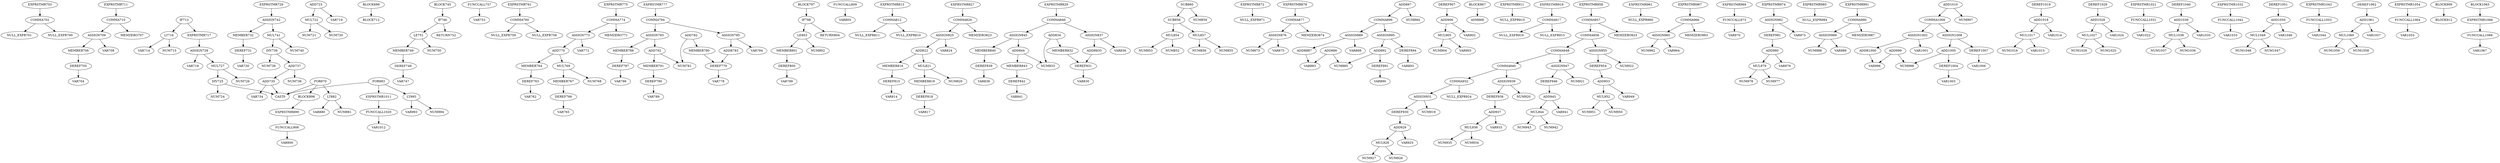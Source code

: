 digraph A { 
COMMA702 -> NULL_EXPR701
COMMA702 -> NULL_EXPR700
EXPRSTMR703 -> COMMA702
DEREF705 -> VAR704
MEMBER706 -> DEREF705
ASSIGN709 -> MEMBER706
ASSIGN709 -> VAR708
COMMA710 -> ASSIGN709
COMMA710 -> MEMZERO707
EXPRSTMR711 -> COMMA710
LT716 -> VAR714
LT716 -> NUM715
IF713 -> LT716
MUL722 -> NUM721
MUL722 -> NUM720
ADD723 -> MUL722
ADD723 -> VAR719
DIV725 -> NUM724
DIV725 -> CAST0
MUL727 -> NUM726
MUL727 -> DIV725
ASSIGN728 -> MUL727
ASSIGN728 -> VAR718
EXPRSTMR717 -> ASSIGN728
IF713 -> EXPRSTMR717
DEREF731 -> VAR730
MEMBER732 -> DEREF731
ADD735 -> VAR734
ADD735 -> CAST0
ADD737 -> NUM736
ADD737 -> ADD735
DIV739 -> NUM738
DIV739 -> ADD737
MUL741 -> NUM740
MUL741 -> DIV739
ASSIGN742 -> MUL741
ASSIGN742 -> MEMBER732
EXPRSTMR729 -> ASSIGN742
BLOCK699 -> BLOCK712
DEREF748 -> VAR747
MEMBER749 -> DEREF748
LE751 -> MEMBER749
LE751 -> NUM750
IF746 -> LE751
FUNCCALL757 -> VAR753
IF746 -> RETURN752
COMMA760 -> NULL_EXPR759
COMMA760 -> NULL_EXPR758
EXPRSTMR761 -> COMMA760
DEREF763 -> VAR762
MEMBER764 -> DEREF763
DEREF766 -> VAR765
MEMBER767 -> DEREF766
MUL769 -> NUM768
MUL769 -> MEMBER767
ADD770 -> MUL769
ADD770 -> MEMBER764
ASSIGN773 -> ADD770
ASSIGN773 -> VAR772
COMMA774 -> ASSIGN773
COMMA774 -> MEMZERO771
EXPRSTMR775 -> COMMA774
DEREF779 -> VAR778
MEMBER780 -> DEREF779
ADD782 -> NUM781
ADD782 -> MEMBER780
ADDR783 -> DEREF779
ASSIGN785 -> ADDR783
ASSIGN785 -> VAR784
DEREF787 -> VAR786
MEMBER788 -> DEREF787
DEREF790 -> VAR789
MEMBER791 -> DEREF790
ADD792 -> NUM781
ADD792 -> MEMBER791
ASSIGN793 -> ADD792
ASSIGN793 -> MEMBER788
COMMA794 -> ASSIGN793
COMMA794 -> ASSIGN785
EXPRSTMR777 -> COMMA794
BLOCK745 -> IF746
DEREF800 -> VAR799
MEMBER801 -> DEREF800
LE803 -> MEMBER801
LE803 -> NUM802
IF798 -> LE803
FUNCCALL809 -> VAR805
IF798 -> RETURN804
COMMA812 -> NULL_EXPR811
COMMA812 -> NULL_EXPR810
EXPRSTMR813 -> COMMA812
DEREF815 -> VAR814
MEMBER816 -> DEREF815
DEREF818 -> VAR817
MEMBER819 -> DEREF818
MUL821 -> NUM820
MUL821 -> MEMBER819
ADD822 -> MUL821
ADD822 -> MEMBER816
ASSIGN825 -> ADD822
ASSIGN825 -> VAR824
COMMA826 -> ASSIGN825
COMMA826 -> MEMZERO823
EXPRSTMR827 -> COMMA826
DEREF831 -> VAR830
MEMBER832 -> DEREF831
ADD834 -> NUM833
ADD834 -> MEMBER832
ADDR835 -> DEREF831
ASSIGN837 -> ADDR835
ASSIGN837 -> VAR836
DEREF839 -> VAR838
MEMBER840 -> DEREF839
DEREF842 -> VAR841
MEMBER843 -> DEREF842
ADD844 -> NUM833
ADD844 -> MEMBER843
ASSIGN845 -> ADD844
ASSIGN845 -> MEMBER840
COMMA846 -> ASSIGN845
COMMA846 -> ASSIGN837
EXPRSTMR829 -> COMMA846
BLOCK797 -> IF798
MUL854 -> NUM853
MUL854 -> NUM852
MUL857 -> NUM856
MUL857 -> NUM855
SUB858 -> MUL857
SUB858 -> MUL854
SUB860 -> NUM859
SUB860 -> SUB858
EXPRSTMR872 -> NULL_EXPR871
ASSIGN876 -> NUM873
ASSIGN876 -> VAR875
COMMA877 -> ASSIGN876
COMMA877 -> MEMZERO874
EXPRSTMR878 -> COMMA877
LT882 -> NUM881
LT882 -> VAR880
FOR870 -> LT882
ADD886 -> NUM885
ADD886 -> VAR883
ADDR887 -> VAR883
ASSIGN889 -> ADDR887
ASSIGN889 -> VAR888
DEREF891 -> VAR890
ADD892 -> NUM885
ADD892 -> DEREF891
DEREF894 -> VAR893
ASSIGN895 -> ADD892
ASSIGN895 -> DEREF894
COMMA896 -> ASSIGN895
COMMA896 -> ASSIGN889
ADD897 -> NUM884
ADD897 -> COMMA896
FOR870 -> CAST0
MUL905 -> NUM904
MUL905 -> VAR903
ADD906 -> MUL905
ADD906 -> VAR902
DEREF907 -> ADD906
FUNCCALL908 -> VAR900
EXPRSTMR899 -> FUNCCALL908
BLOCK898 -> EXPRSTMR899
FOR870 -> BLOCK898
BLOCK867 -> ASM868
EXPRSTMR911 -> NULL_EXPR910
COMMA917 -> NULL_EXPR916
COMMA917 -> NULL_EXPR915
EXPRSTMR918 -> COMMA917
MUL928 -> NUM927
MUL928 -> NUM926
ADD929 -> MUL928
ADD929 -> VAR925
DEREF930 -> ADD929
ASSIGN931 -> NUM919
ASSIGN931 -> DEREF930
COMMA932 -> ASSIGN931
COMMA932 -> NULL_EXPR924
MUL936 -> NUM935
MUL936 -> NUM934
ADD937 -> MUL936
ADD937 -> VAR933
DEREF938 -> ADD937
ASSIGN939 -> NUM920
ASSIGN939 -> DEREF938
COMMA940 -> ASSIGN939
COMMA940 -> COMMA932
MUL944 -> NUM943
MUL944 -> NUM942
ADD945 -> MUL944
ADD945 -> VAR941
DEREF946 -> ADD945
ASSIGN947 -> NUM921
ASSIGN947 -> DEREF946
COMMA948 -> ASSIGN947
COMMA948 -> COMMA940
MUL952 -> NUM951
MUL952 -> NUM950
ADD953 -> MUL952
ADD953 -> VAR949
DEREF954 -> ADD953
ASSIGN955 -> NUM922
ASSIGN955 -> DEREF954
COMMA956 -> ASSIGN955
COMMA956 -> COMMA948
COMMA957 -> COMMA956
COMMA957 -> MEMZERO923
EXPRSTMR958 -> COMMA957
EXPRSTMR961 -> NULL_EXPR960
ASSIGN965 -> NUM962
ASSIGN965 -> VAR964
COMMA966 -> ASSIGN965
COMMA966 -> MEMZERO963
EXPRSTMR967 -> COMMA966
FUNCCALL973 -> VAR970
EXPRSTMR969 -> FUNCCALL973
MUL979 -> NUM978
MUL979 -> NUM977
ADD980 -> MUL979
ADD980 -> VAR976
DEREF981 -> ADD980
ASSIGN982 -> DEREF981
ASSIGN982 -> VAR975
EXPRSTMR974 -> ASSIGN982
EXPRSTMR985 -> NULL_EXPR984
ASSIGN989 -> NUM986
ASSIGN989 -> VAR988
COMMA990 -> ASSIGN989
COMMA990 -> MEMZERO987
EXPRSTMR991 -> COMMA990
LT995 -> NUM994
LT995 -> VAR993
FOR983 -> LT995
ADD999 -> NUM998
ADD999 -> VAR996
ADDR1000 -> VAR996
ASSIGN1002 -> ADDR1000
ASSIGN1002 -> VAR1001
DEREF1004 -> VAR1003
ADD1005 -> NUM998
ADD1005 -> DEREF1004
DEREF1007 -> VAR1006
ASSIGN1008 -> ADD1005
ASSIGN1008 -> DEREF1007
COMMA1009 -> ASSIGN1008
COMMA1009 -> ASSIGN1002
ADD1010 -> NUM997
ADD1010 -> COMMA1009
FOR983 -> CAST0
MUL1017 -> NUM1016
MUL1017 -> VAR1015
ADD1018 -> MUL1017
ADD1018 -> VAR1014
DEREF1019 -> ADD1018
FUNCCALL1020 -> VAR1012
EXPRSTMR1011 -> FUNCCALL1020
FOR983 -> EXPRSTMR1011
MUL1027 -> NUM1026
MUL1027 -> NUM1025
ADD1028 -> MUL1027
ADD1028 -> VAR1024
DEREF1029 -> ADD1028
FUNCCALL1031 -> VAR1022
EXPRSTMR1021 -> FUNCCALL1031
MUL1038 -> NUM1037
MUL1038 -> NUM1036
ADD1039 -> MUL1038
ADD1039 -> VAR1035
DEREF1040 -> ADD1039
FUNCCALL1042 -> VAR1033
EXPRSTMR1032 -> FUNCCALL1042
MUL1049 -> NUM1048
MUL1049 -> NUM1047
ADD1050 -> MUL1049
ADD1050 -> VAR1046
DEREF1051 -> ADD1050
FUNCCALL1053 -> VAR1044
EXPRSTMR1043 -> FUNCCALL1053
MUL1060 -> NUM1059
MUL1060 -> NUM1058
ADD1061 -> MUL1060
ADD1061 -> VAR1057
DEREF1062 -> ADD1061
FUNCCALL1064 -> VAR1055
EXPRSTMR1054 -> FUNCCALL1064
BLOCK909 -> BLOCK912
FUNCCALL1068 -> VAR1067
EXPRSTMR1066 -> FUNCCALL1068
BLOCK1065 -> EXPRSTMR1066
}
